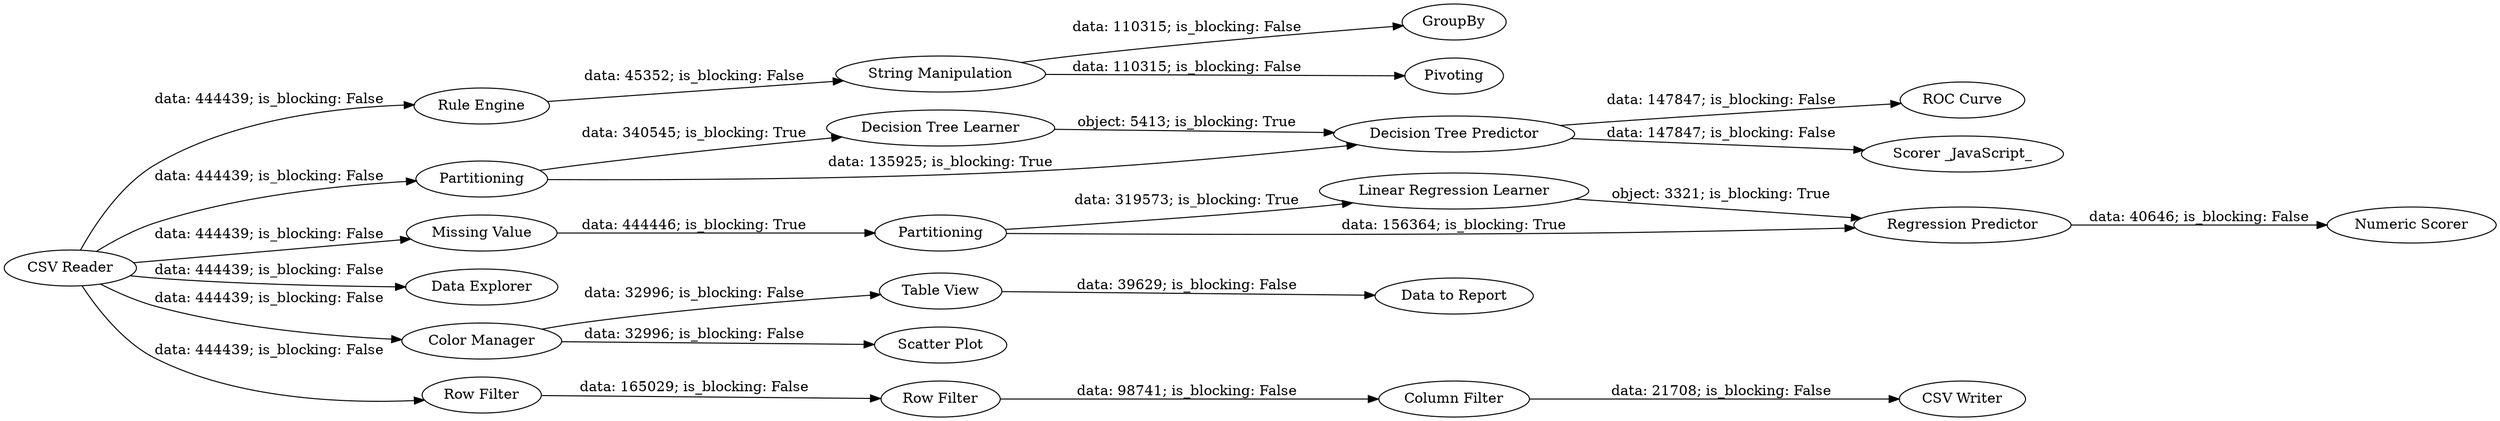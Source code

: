 digraph {
	"-2261582523513256047_5" [label="Rule Engine"]
	"-2261582523513256047_7" [label=GroupBy]
	"-2261582523513256047_19" [label="Linear Regression Learner"]
	"-2261582523513256047_4" [label="Column Filter"]
	"-2261582523513256047_22" [label="Decision Tree Learner"]
	"-2261582523513256047_13" [label="Data to Report"]
	"-2261582523513256047_15" [label="CSV Writer"]
	"-2261582523513256047_1" [label="CSV Reader"]
	"-2261582523513256047_8" [label=Pivoting]
	"-2261582523513256047_25" [label="ROC Curve"]
	"-2261582523513256047_17" [label=Partitioning]
	"-2261582523513256047_23" [label="Decision Tree Predictor"]
	"-2261582523513256047_24" [label="Scorer _JavaScript_"]
	"-2261582523513256047_6" [label="String Manipulation"]
	"-2261582523513256047_21" [label="Numeric Scorer"]
	"-2261582523513256047_18" [label="Missing Value"]
	"-2261582523513256047_9" [label="Data Explorer"]
	"-2261582523513256047_11" [label="Table View"]
	"-2261582523513256047_3" [label="Row Filter"]
	"-2261582523513256047_10" [label="Color Manager"]
	"-2261582523513256047_2" [label="Row Filter"]
	"-2261582523513256047_20" [label="Regression Predictor"]
	"-2261582523513256047_16" [label=Partitioning]
	"-2261582523513256047_14" [label="Scatter Plot"]
	"-2261582523513256047_6" -> "-2261582523513256047_7" [label="data: 110315; is_blocking: False"]
	"-2261582523513256047_1" -> "-2261582523513256047_17" [label="data: 444439; is_blocking: False"]
	"-2261582523513256047_23" -> "-2261582523513256047_25" [label="data: 147847; is_blocking: False"]
	"-2261582523513256047_16" -> "-2261582523513256047_19" [label="data: 319573; is_blocking: True"]
	"-2261582523513256047_1" -> "-2261582523513256047_10" [label="data: 444439; is_blocking: False"]
	"-2261582523513256047_1" -> "-2261582523513256047_2" [label="data: 444439; is_blocking: False"]
	"-2261582523513256047_17" -> "-2261582523513256047_22" [label="data: 340545; is_blocking: True"]
	"-2261582523513256047_18" -> "-2261582523513256047_16" [label="data: 444446; is_blocking: True"]
	"-2261582523513256047_10" -> "-2261582523513256047_11" [label="data: 32996; is_blocking: False"]
	"-2261582523513256047_2" -> "-2261582523513256047_3" [label="data: 165029; is_blocking: False"]
	"-2261582523513256047_1" -> "-2261582523513256047_18" [label="data: 444439; is_blocking: False"]
	"-2261582523513256047_16" -> "-2261582523513256047_20" [label="data: 156364; is_blocking: True"]
	"-2261582523513256047_4" -> "-2261582523513256047_15" [label="data: 21708; is_blocking: False"]
	"-2261582523513256047_6" -> "-2261582523513256047_8" [label="data: 110315; is_blocking: False"]
	"-2261582523513256047_3" -> "-2261582523513256047_4" [label="data: 98741; is_blocking: False"]
	"-2261582523513256047_19" -> "-2261582523513256047_20" [label="object: 3321; is_blocking: True"]
	"-2261582523513256047_10" -> "-2261582523513256047_14" [label="data: 32996; is_blocking: False"]
	"-2261582523513256047_23" -> "-2261582523513256047_24" [label="data: 147847; is_blocking: False"]
	"-2261582523513256047_5" -> "-2261582523513256047_6" [label="data: 45352; is_blocking: False"]
	"-2261582523513256047_1" -> "-2261582523513256047_9" [label="data: 444439; is_blocking: False"]
	"-2261582523513256047_17" -> "-2261582523513256047_23" [label="data: 135925; is_blocking: True"]
	"-2261582523513256047_1" -> "-2261582523513256047_5" [label="data: 444439; is_blocking: False"]
	"-2261582523513256047_11" -> "-2261582523513256047_13" [label="data: 39629; is_blocking: False"]
	"-2261582523513256047_20" -> "-2261582523513256047_21" [label="data: 40646; is_blocking: False"]
	"-2261582523513256047_22" -> "-2261582523513256047_23" [label="object: 5413; is_blocking: True"]
	rankdir=LR
}
